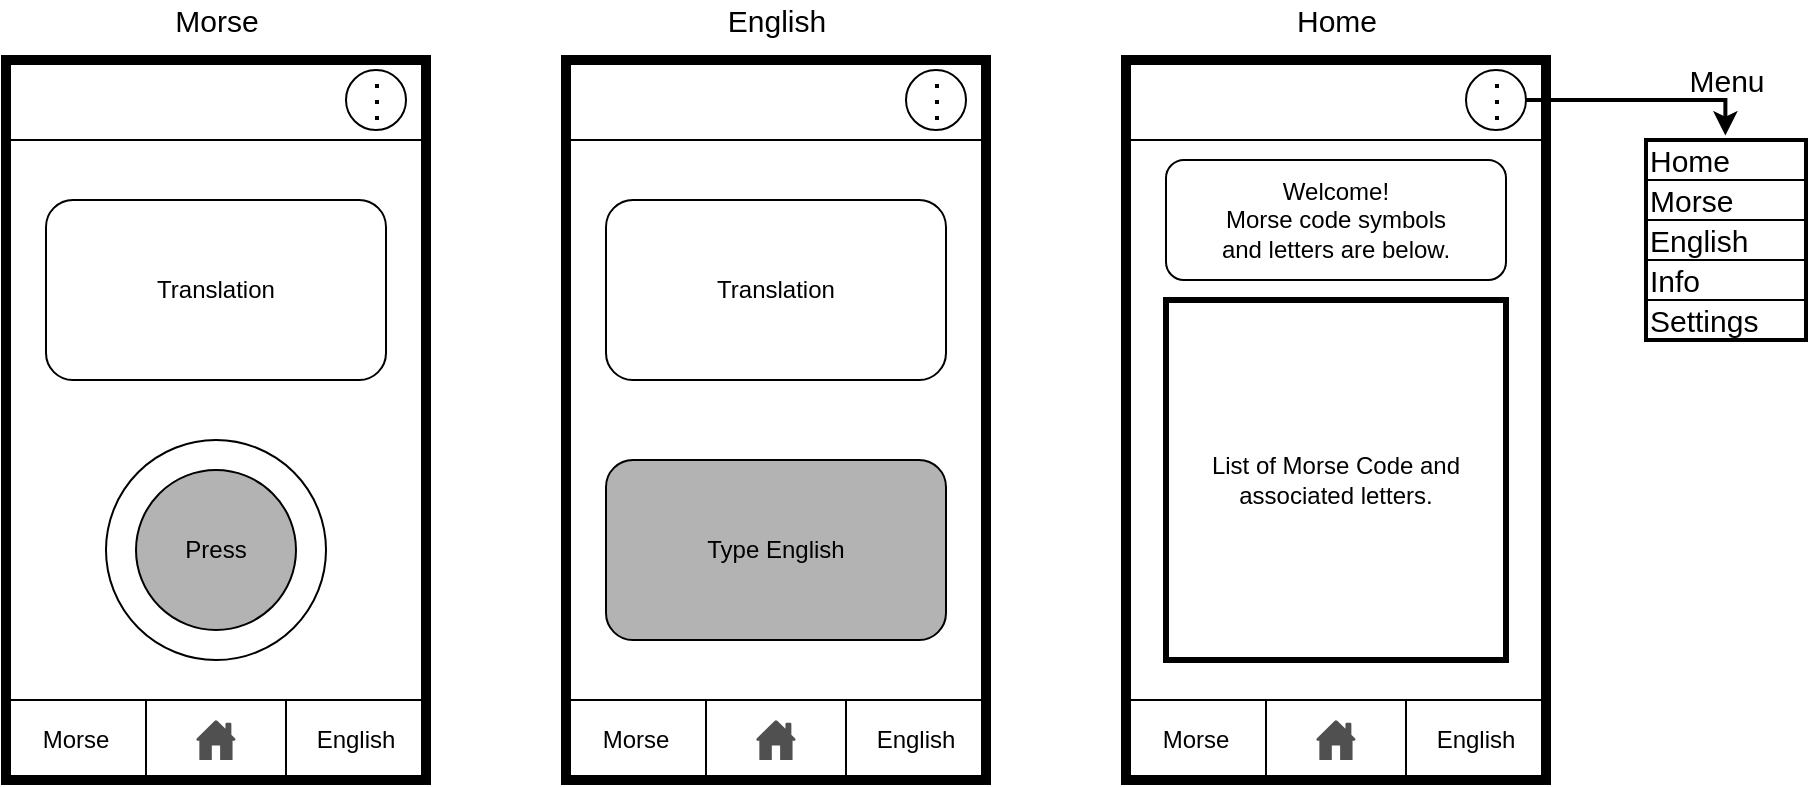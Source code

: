 <mxfile version="13.9.9" type="device"><diagram id="o1mZBhyWRoiInrXEYHns" name="Page-1"><mxGraphModel dx="922" dy="706" grid="1" gridSize="10" guides="1" tooltips="1" connect="1" arrows="1" fold="1" page="1" pageScale="1" pageWidth="850" pageHeight="1100" math="0" shadow="0"><root><mxCell id="0"/><mxCell id="1" parent="0"/><mxCell id="2ERrT2t5KdVfRrmtRJrw-31" value="" style="rounded=0;whiteSpace=wrap;html=1;fillColor=none;strokeWidth=5;" vertex="1" parent="1"><mxGeometry x="760" y="160" width="210" height="360" as="geometry"/></mxCell><mxCell id="2ERrT2t5KdVfRrmtRJrw-35" value="" style="rounded=0;whiteSpace=wrap;html=1;strokeWidth=1;fillColor=none;" vertex="1" parent="1"><mxGeometry x="760" y="160" width="210" height="40" as="geometry"/></mxCell><mxCell id="2ERrT2t5KdVfRrmtRJrw-23" value="" style="group" vertex="1" connectable="0" parent="1"><mxGeometry x="200" y="160" width="210" height="360" as="geometry"/></mxCell><mxCell id="2ERrT2t5KdVfRrmtRJrw-8" value="" style="ellipse;whiteSpace=wrap;html=1;aspect=fixed;strokeWidth=1;fillColor=none;" vertex="1" parent="2ERrT2t5KdVfRrmtRJrw-23"><mxGeometry x="170" y="5" width="30" height="30" as="geometry"/></mxCell><mxCell id="2ERrT2t5KdVfRrmtRJrw-2" value="" style="rounded=0;whiteSpace=wrap;html=1;fillColor=none;strokeWidth=5;" vertex="1" parent="2ERrT2t5KdVfRrmtRJrw-23"><mxGeometry width="210" height="360" as="geometry"/></mxCell><mxCell id="2ERrT2t5KdVfRrmtRJrw-3" value="Morse" style="rounded=0;whiteSpace=wrap;html=1;strokeWidth=1;fillColor=none;" vertex="1" parent="2ERrT2t5KdVfRrmtRJrw-23"><mxGeometry y="320" width="70" height="40" as="geometry"/></mxCell><mxCell id="2ERrT2t5KdVfRrmtRJrw-4" value="" style="rounded=0;whiteSpace=wrap;html=1;strokeWidth=1;fillColor=none;" vertex="1" parent="2ERrT2t5KdVfRrmtRJrw-23"><mxGeometry x="70" y="320" width="70" height="40" as="geometry"/></mxCell><mxCell id="2ERrT2t5KdVfRrmtRJrw-5" value="English" style="rounded=0;whiteSpace=wrap;html=1;strokeWidth=1;fillColor=none;" vertex="1" parent="2ERrT2t5KdVfRrmtRJrw-23"><mxGeometry x="140" y="320" width="70" height="40" as="geometry"/></mxCell><mxCell id="2ERrT2t5KdVfRrmtRJrw-6" value="" style="rounded=0;whiteSpace=wrap;html=1;strokeWidth=1;fillColor=none;" vertex="1" parent="2ERrT2t5KdVfRrmtRJrw-23"><mxGeometry width="210" height="40" as="geometry"/></mxCell><mxCell id="2ERrT2t5KdVfRrmtRJrw-7" value="" style="endArrow=none;dashed=1;html=1;dashPattern=1 3;strokeWidth=2;" edge="1" parent="2ERrT2t5KdVfRrmtRJrw-23"><mxGeometry width="50" height="50" relative="1" as="geometry"><mxPoint x="185.5" y="30" as="sourcePoint"/><mxPoint x="185.5" y="10" as="targetPoint"/></mxGeometry></mxCell><mxCell id="2ERrT2t5KdVfRrmtRJrw-10" value="" style="ellipse;whiteSpace=wrap;html=1;aspect=fixed;strokeWidth=1;fillColor=none;" vertex="1" parent="2ERrT2t5KdVfRrmtRJrw-23"><mxGeometry x="50" y="190" width="110" height="110" as="geometry"/></mxCell><mxCell id="2ERrT2t5KdVfRrmtRJrw-11" value="Translation" style="rounded=1;whiteSpace=wrap;html=1;strokeWidth=1;fillColor=none;" vertex="1" parent="2ERrT2t5KdVfRrmtRJrw-23"><mxGeometry x="20" y="70" width="170" height="90" as="geometry"/></mxCell><mxCell id="2ERrT2t5KdVfRrmtRJrw-12" value="Press" style="ellipse;whiteSpace=wrap;html=1;aspect=fixed;strokeWidth=1;fillColor=#B3B3B3;" vertex="1" parent="2ERrT2t5KdVfRrmtRJrw-23"><mxGeometry x="65" y="205" width="80" height="80" as="geometry"/></mxCell><mxCell id="2ERrT2t5KdVfRrmtRJrw-26" value="" style="pointerEvents=1;shadow=0;dashed=0;html=1;strokeColor=none;fillColor=#505050;labelPosition=center;verticalLabelPosition=bottom;verticalAlign=top;outlineConnect=0;align=center;shape=mxgraph.office.concepts.home;" vertex="1" parent="2ERrT2t5KdVfRrmtRJrw-23"><mxGeometry x="95" y="330" width="20" height="20" as="geometry"/></mxCell><mxCell id="2ERrT2t5KdVfRrmtRJrw-49" style="edgeStyle=orthogonalEdgeStyle;rounded=0;orthogonalLoop=1;jettySize=auto;html=1;exitX=1;exitY=0.5;exitDx=0;exitDy=0;entryX=0.496;entryY=-0.022;entryDx=0;entryDy=0;entryPerimeter=0;strokeWidth=2;fontSize=15;" edge="1" parent="1" source="2ERrT2t5KdVfRrmtRJrw-30" target="2ERrT2t5KdVfRrmtRJrw-46"><mxGeometry relative="1" as="geometry"/></mxCell><mxCell id="2ERrT2t5KdVfRrmtRJrw-30" value="" style="ellipse;whiteSpace=wrap;html=1;aspect=fixed;strokeWidth=1;fillColor=none;" vertex="1" parent="1"><mxGeometry x="930" y="165" width="30" height="30" as="geometry"/></mxCell><mxCell id="2ERrT2t5KdVfRrmtRJrw-32" value="Morse" style="rounded=0;whiteSpace=wrap;html=1;strokeWidth=1;fillColor=none;" vertex="1" parent="1"><mxGeometry x="760" y="480" width="70" height="40" as="geometry"/></mxCell><mxCell id="2ERrT2t5KdVfRrmtRJrw-33" value="" style="rounded=0;whiteSpace=wrap;html=1;strokeWidth=1;fillColor=none;" vertex="1" parent="1"><mxGeometry x="830" y="480" width="70" height="40" as="geometry"/></mxCell><mxCell id="2ERrT2t5KdVfRrmtRJrw-34" value="English" style="rounded=0;whiteSpace=wrap;html=1;strokeWidth=1;fillColor=none;" vertex="1" parent="1"><mxGeometry x="900" y="480" width="70" height="40" as="geometry"/></mxCell><mxCell id="2ERrT2t5KdVfRrmtRJrw-36" value="" style="endArrow=none;dashed=1;html=1;dashPattern=1 3;strokeWidth=2;" edge="1" parent="1"><mxGeometry width="50" height="50" relative="1" as="geometry"><mxPoint x="945.5" y="190" as="sourcePoint"/><mxPoint x="945.5" y="170" as="targetPoint"/></mxGeometry></mxCell><mxCell id="2ERrT2t5KdVfRrmtRJrw-39" value="" style="pointerEvents=1;shadow=0;dashed=0;html=1;strokeColor=none;fillColor=#505050;labelPosition=center;verticalLabelPosition=bottom;verticalAlign=top;outlineConnect=0;align=center;shape=mxgraph.office.concepts.home;" vertex="1" parent="1"><mxGeometry x="855" y="490" width="20" height="20" as="geometry"/></mxCell><mxCell id="2ERrT2t5KdVfRrmtRJrw-40" value="" style="group" vertex="1" connectable="0" parent="1"><mxGeometry x="480" y="160" width="210" height="360" as="geometry"/></mxCell><mxCell id="2ERrT2t5KdVfRrmtRJrw-13" value="" style="ellipse;whiteSpace=wrap;html=1;aspect=fixed;strokeWidth=1;fillColor=none;" vertex="1" parent="2ERrT2t5KdVfRrmtRJrw-40"><mxGeometry x="170" y="5" width="30" height="30" as="geometry"/></mxCell><mxCell id="2ERrT2t5KdVfRrmtRJrw-14" value="" style="rounded=0;whiteSpace=wrap;html=1;fillColor=none;strokeWidth=5;" vertex="1" parent="2ERrT2t5KdVfRrmtRJrw-40"><mxGeometry width="210" height="360" as="geometry"/></mxCell><mxCell id="2ERrT2t5KdVfRrmtRJrw-15" value="Morse" style="rounded=0;whiteSpace=wrap;html=1;strokeWidth=1;fillColor=none;" vertex="1" parent="2ERrT2t5KdVfRrmtRJrw-40"><mxGeometry y="320" width="70" height="40" as="geometry"/></mxCell><mxCell id="2ERrT2t5KdVfRrmtRJrw-16" value="" style="rounded=0;whiteSpace=wrap;html=1;strokeWidth=1;fillColor=none;" vertex="1" parent="2ERrT2t5KdVfRrmtRJrw-40"><mxGeometry x="70" y="320" width="70" height="40" as="geometry"/></mxCell><mxCell id="2ERrT2t5KdVfRrmtRJrw-17" value="English" style="rounded=0;whiteSpace=wrap;html=1;strokeWidth=1;fillColor=none;" vertex="1" parent="2ERrT2t5KdVfRrmtRJrw-40"><mxGeometry x="140" y="320" width="70" height="40" as="geometry"/></mxCell><mxCell id="2ERrT2t5KdVfRrmtRJrw-18" value="" style="rounded=0;whiteSpace=wrap;html=1;strokeWidth=1;fillColor=none;" vertex="1" parent="2ERrT2t5KdVfRrmtRJrw-40"><mxGeometry width="210" height="40" as="geometry"/></mxCell><mxCell id="2ERrT2t5KdVfRrmtRJrw-19" value="" style="endArrow=none;dashed=1;html=1;dashPattern=1 3;strokeWidth=2;" edge="1" parent="2ERrT2t5KdVfRrmtRJrw-40"><mxGeometry width="50" height="50" relative="1" as="geometry"><mxPoint x="185.5" y="30" as="sourcePoint"/><mxPoint x="185.5" y="10" as="targetPoint"/></mxGeometry></mxCell><mxCell id="2ERrT2t5KdVfRrmtRJrw-21" value="Translation" style="rounded=1;whiteSpace=wrap;html=1;strokeWidth=1;fillColor=none;" vertex="1" parent="2ERrT2t5KdVfRrmtRJrw-40"><mxGeometry x="20" y="70" width="170" height="90" as="geometry"/></mxCell><mxCell id="2ERrT2t5KdVfRrmtRJrw-25" value="Type English" style="rounded=1;whiteSpace=wrap;html=1;strokeWidth=1;fillColor=#B3B3B3;" vertex="1" parent="2ERrT2t5KdVfRrmtRJrw-40"><mxGeometry x="20" y="200" width="170" height="90" as="geometry"/></mxCell><mxCell id="2ERrT2t5KdVfRrmtRJrw-27" value="" style="pointerEvents=1;shadow=0;dashed=0;html=1;strokeColor=none;fillColor=#505050;labelPosition=center;verticalLabelPosition=bottom;verticalAlign=top;outlineConnect=0;align=center;shape=mxgraph.office.concepts.home;" vertex="1" parent="2ERrT2t5KdVfRrmtRJrw-40"><mxGeometry x="95" y="330" width="20" height="20" as="geometry"/></mxCell><mxCell id="2ERrT2t5KdVfRrmtRJrw-41" value="Welcome!&lt;br&gt;Morse code symbols&lt;br&gt;and letters are below." style="rounded=1;whiteSpace=wrap;html=1;strokeWidth=1;fillColor=none;" vertex="1" parent="1"><mxGeometry x="780" y="210" width="170" height="60" as="geometry"/></mxCell><mxCell id="2ERrT2t5KdVfRrmtRJrw-42" value="List of Morse Code and&lt;br&gt;associated letters." style="rounded=0;whiteSpace=wrap;html=1;strokeWidth=3;fillColor=none;" vertex="1" parent="1"><mxGeometry x="780" y="280" width="170" height="180" as="geometry"/></mxCell><mxCell id="2ERrT2t5KdVfRrmtRJrw-43" value="Morse" style="text;html=1;align=center;verticalAlign=middle;resizable=0;points=[];autosize=1;fontSize=15;" vertex="1" parent="1"><mxGeometry x="275" y="130" width="60" height="20" as="geometry"/></mxCell><mxCell id="2ERrT2t5KdVfRrmtRJrw-44" value="English" style="text;html=1;align=center;verticalAlign=middle;resizable=0;points=[];autosize=1;fontSize=15;" vertex="1" parent="1"><mxGeometry x="555" y="130" width="60" height="20" as="geometry"/></mxCell><mxCell id="2ERrT2t5KdVfRrmtRJrw-45" value="Home" style="text;html=1;align=center;verticalAlign=middle;resizable=0;points=[];autosize=1;fontSize=15;" vertex="1" parent="1"><mxGeometry x="835" y="130" width="60" height="20" as="geometry"/></mxCell><mxCell id="2ERrT2t5KdVfRrmtRJrw-46" value="" style="rounded=0;whiteSpace=wrap;html=1;strokeWidth=2;fillColor=none;fontSize=15;" vertex="1" parent="1"><mxGeometry x="1020" y="200" width="80" height="100" as="geometry"/></mxCell><mxCell id="2ERrT2t5KdVfRrmtRJrw-50" value="Home" style="rounded=0;whiteSpace=wrap;html=1;strokeWidth=1;fillColor=none;fontSize=15;align=left;" vertex="1" parent="1"><mxGeometry x="1020" y="200" width="80" height="20" as="geometry"/></mxCell><mxCell id="2ERrT2t5KdVfRrmtRJrw-51" value="Morse" style="rounded=0;whiteSpace=wrap;html=1;strokeWidth=1;fillColor=none;fontSize=15;align=left;" vertex="1" parent="1"><mxGeometry x="1020" y="220" width="80" height="20" as="geometry"/></mxCell><mxCell id="2ERrT2t5KdVfRrmtRJrw-52" value="English" style="rounded=0;whiteSpace=wrap;html=1;strokeWidth=1;fillColor=none;fontSize=15;align=left;" vertex="1" parent="1"><mxGeometry x="1020" y="240" width="80" height="20" as="geometry"/></mxCell><mxCell id="2ERrT2t5KdVfRrmtRJrw-53" value="Info" style="rounded=0;whiteSpace=wrap;html=1;strokeWidth=1;fillColor=none;fontSize=15;align=left;" vertex="1" parent="1"><mxGeometry x="1020" y="260" width="80" height="20" as="geometry"/></mxCell><mxCell id="2ERrT2t5KdVfRrmtRJrw-54" value="Settings" style="rounded=0;whiteSpace=wrap;html=1;strokeWidth=1;fillColor=none;fontSize=15;align=left;" vertex="1" parent="1"><mxGeometry x="1020" y="280" width="80" height="20" as="geometry"/></mxCell><mxCell id="2ERrT2t5KdVfRrmtRJrw-55" value="Menu" style="text;html=1;align=center;verticalAlign=middle;resizable=0;points=[];autosize=1;fontSize=15;" vertex="1" parent="1"><mxGeometry x="1035" y="160" width="50" height="20" as="geometry"/></mxCell></root></mxGraphModel></diagram></mxfile>